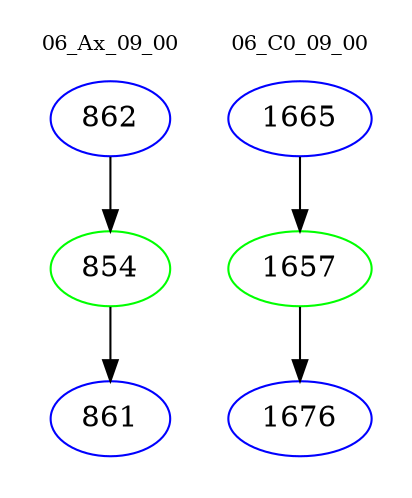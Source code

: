 digraph{
subgraph cluster_0 {
color = white
label = "06_Ax_09_00";
fontsize=10;
T0_862 [label="862", color="blue"]
T0_862 -> T0_854 [color="black"]
T0_854 [label="854", color="green"]
T0_854 -> T0_861 [color="black"]
T0_861 [label="861", color="blue"]
}
subgraph cluster_1 {
color = white
label = "06_C0_09_00";
fontsize=10;
T1_1665 [label="1665", color="blue"]
T1_1665 -> T1_1657 [color="black"]
T1_1657 [label="1657", color="green"]
T1_1657 -> T1_1676 [color="black"]
T1_1676 [label="1676", color="blue"]
}
}
